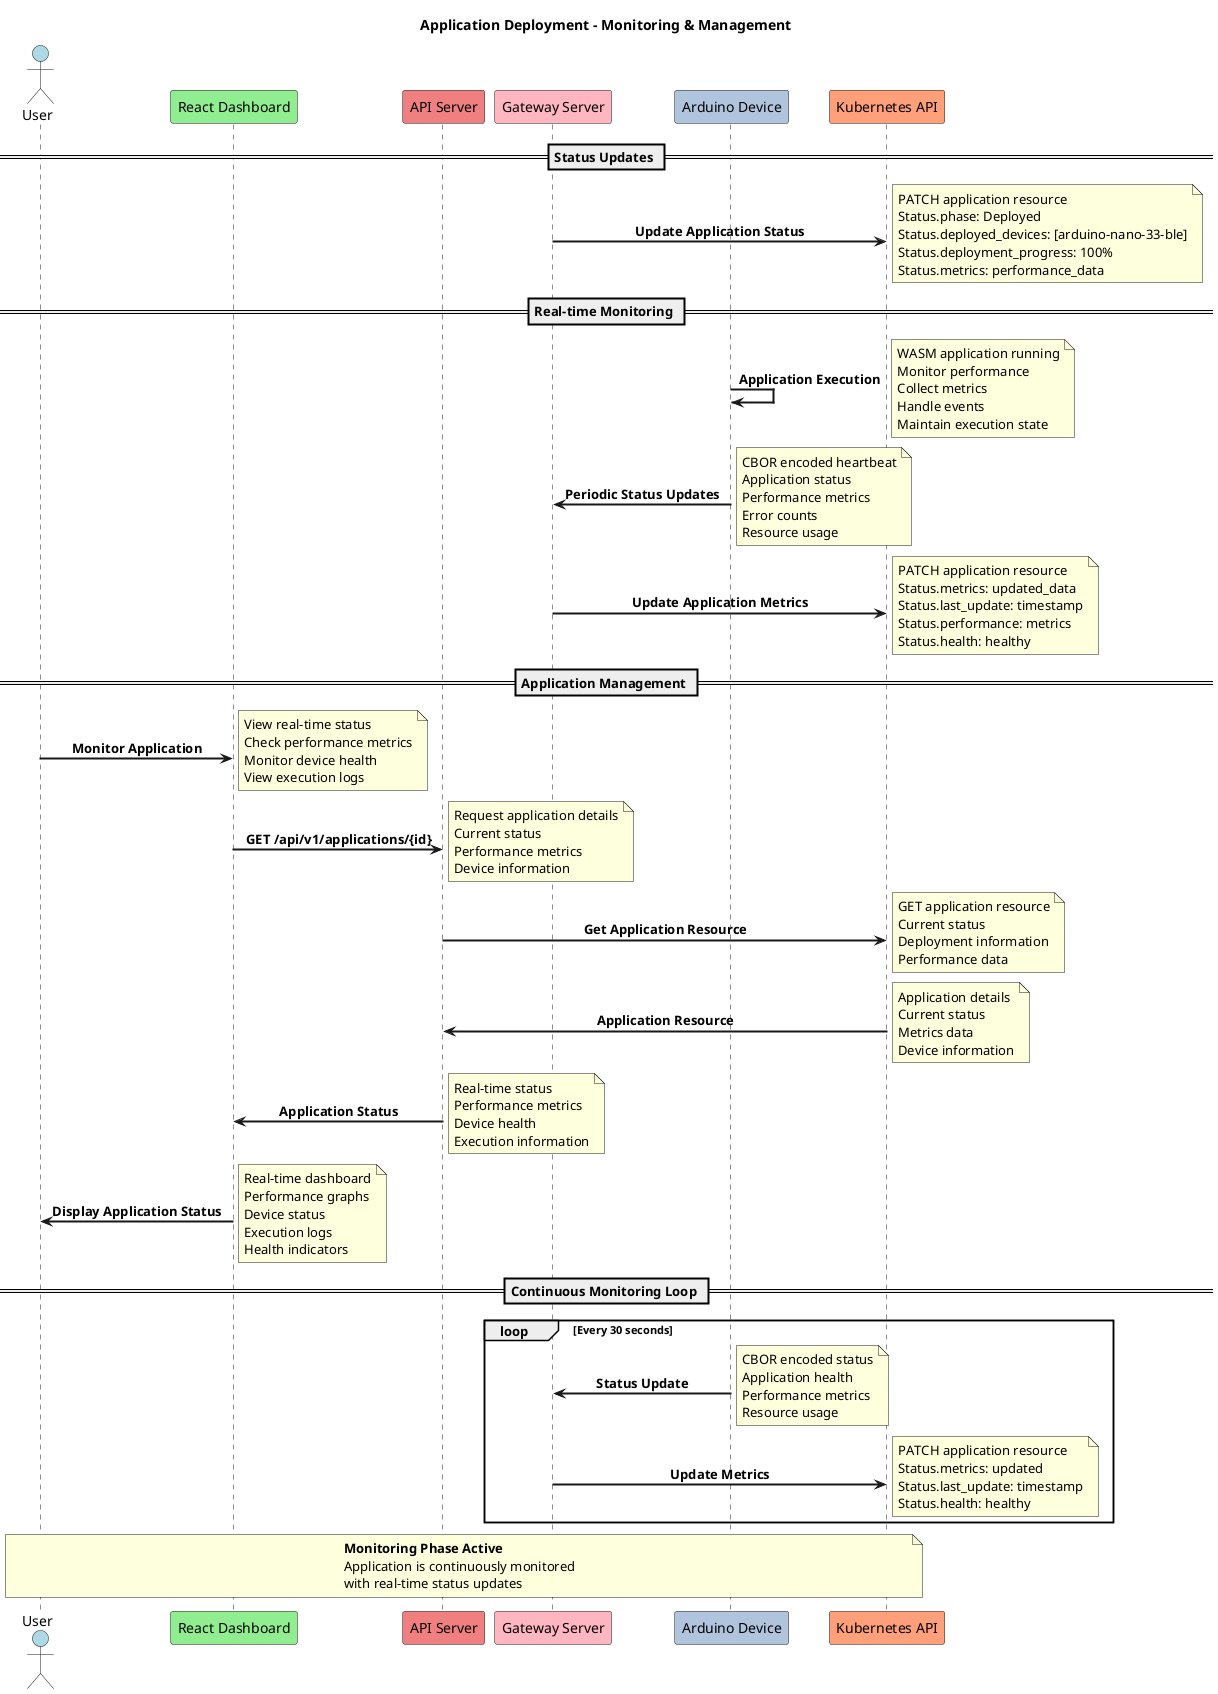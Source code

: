 ' SPDX-License-Identifier: CC-BY-4.0
' Copyright © 2025 Wasmbed contributors

@startuml
title Application Deployment - Monitoring & Management

skinparam wrapMessageWidth 200
skinparam sequenceMessageAlign center
skinparam sequenceArrowThickness 2
skinparam sequenceLifeLineBackgroundColor #E8F4FD
skinparam sequenceActorBackgroundColor #D4E6F1
skinparam sequenceParticipantBackgroundColor #F8F9FA
skinparam direction top to bottom

actor "User" as USER #LightBlue
participant "React Dashboard" as DASHBOARD #LightGreen
participant "API Server" as API_SERVER #LightCoral
participant "Gateway Server" as GATEWAY #LightPink
participant "Arduino Device" as DEVICE #LightSteelBlue
participant "Kubernetes API" as K8S_API #LightSalmon

== Status Updates ==

GATEWAY -> K8S_API : **Update Application Status**
note right : PATCH application resource\nStatus.phase: Deployed\nStatus.deployed_devices: [arduino-nano-33-ble]\nStatus.deployment_progress: 100%\nStatus.metrics: performance_data

== Real-time Monitoring ==

DEVICE -> DEVICE : **Application Execution**
note right : WASM application running\nMonitor performance\nCollect metrics\nHandle events\nMaintain execution state

DEVICE -> GATEWAY : **Periodic Status Updates**
note right : CBOR encoded heartbeat\nApplication status\nPerformance metrics\nError counts\nResource usage

GATEWAY -> K8S_API : **Update Application Metrics**
note right : PATCH application resource\nStatus.metrics: updated_data\nStatus.last_update: timestamp\nStatus.performance: metrics\nStatus.health: healthy

== Application Management ==

USER -> DASHBOARD : **Monitor Application**
note right : View real-time status\nCheck performance metrics\nMonitor device health\nView execution logs

DASHBOARD -> API_SERVER : **GET /api/v1/applications/{id}**
note right : Request application details\nCurrent status\nPerformance metrics\nDevice information

API_SERVER -> K8S_API : **Get Application Resource**
note right : GET application resource\nCurrent status\nDeployment information\nPerformance data

K8S_API -> API_SERVER : **Application Resource**
note right : Application details\nCurrent status\nMetrics data\nDevice information

API_SERVER -> DASHBOARD : **Application Status**
note right : Real-time status\nPerformance metrics\nDevice health\nExecution information

DASHBOARD -> USER : **Display Application Status**
note right : Real-time dashboard\nPerformance graphs\nDevice status\nExecution logs\nHealth indicators

== Continuous Monitoring Loop ==

loop **Every 30 seconds**
    DEVICE -> GATEWAY : **Status Update**
    note right : CBOR encoded status\nApplication health\nPerformance metrics\nResource usage
    
    GATEWAY -> K8S_API : **Update Metrics**
    note right : PATCH application resource\nStatus.metrics: updated\nStatus.last_update: timestamp\nStatus.health: healthy
end

note over USER, K8S_API
  **Monitoring Phase Active**
  Application is continuously monitored
  with real-time status updates
end note

@enduml
